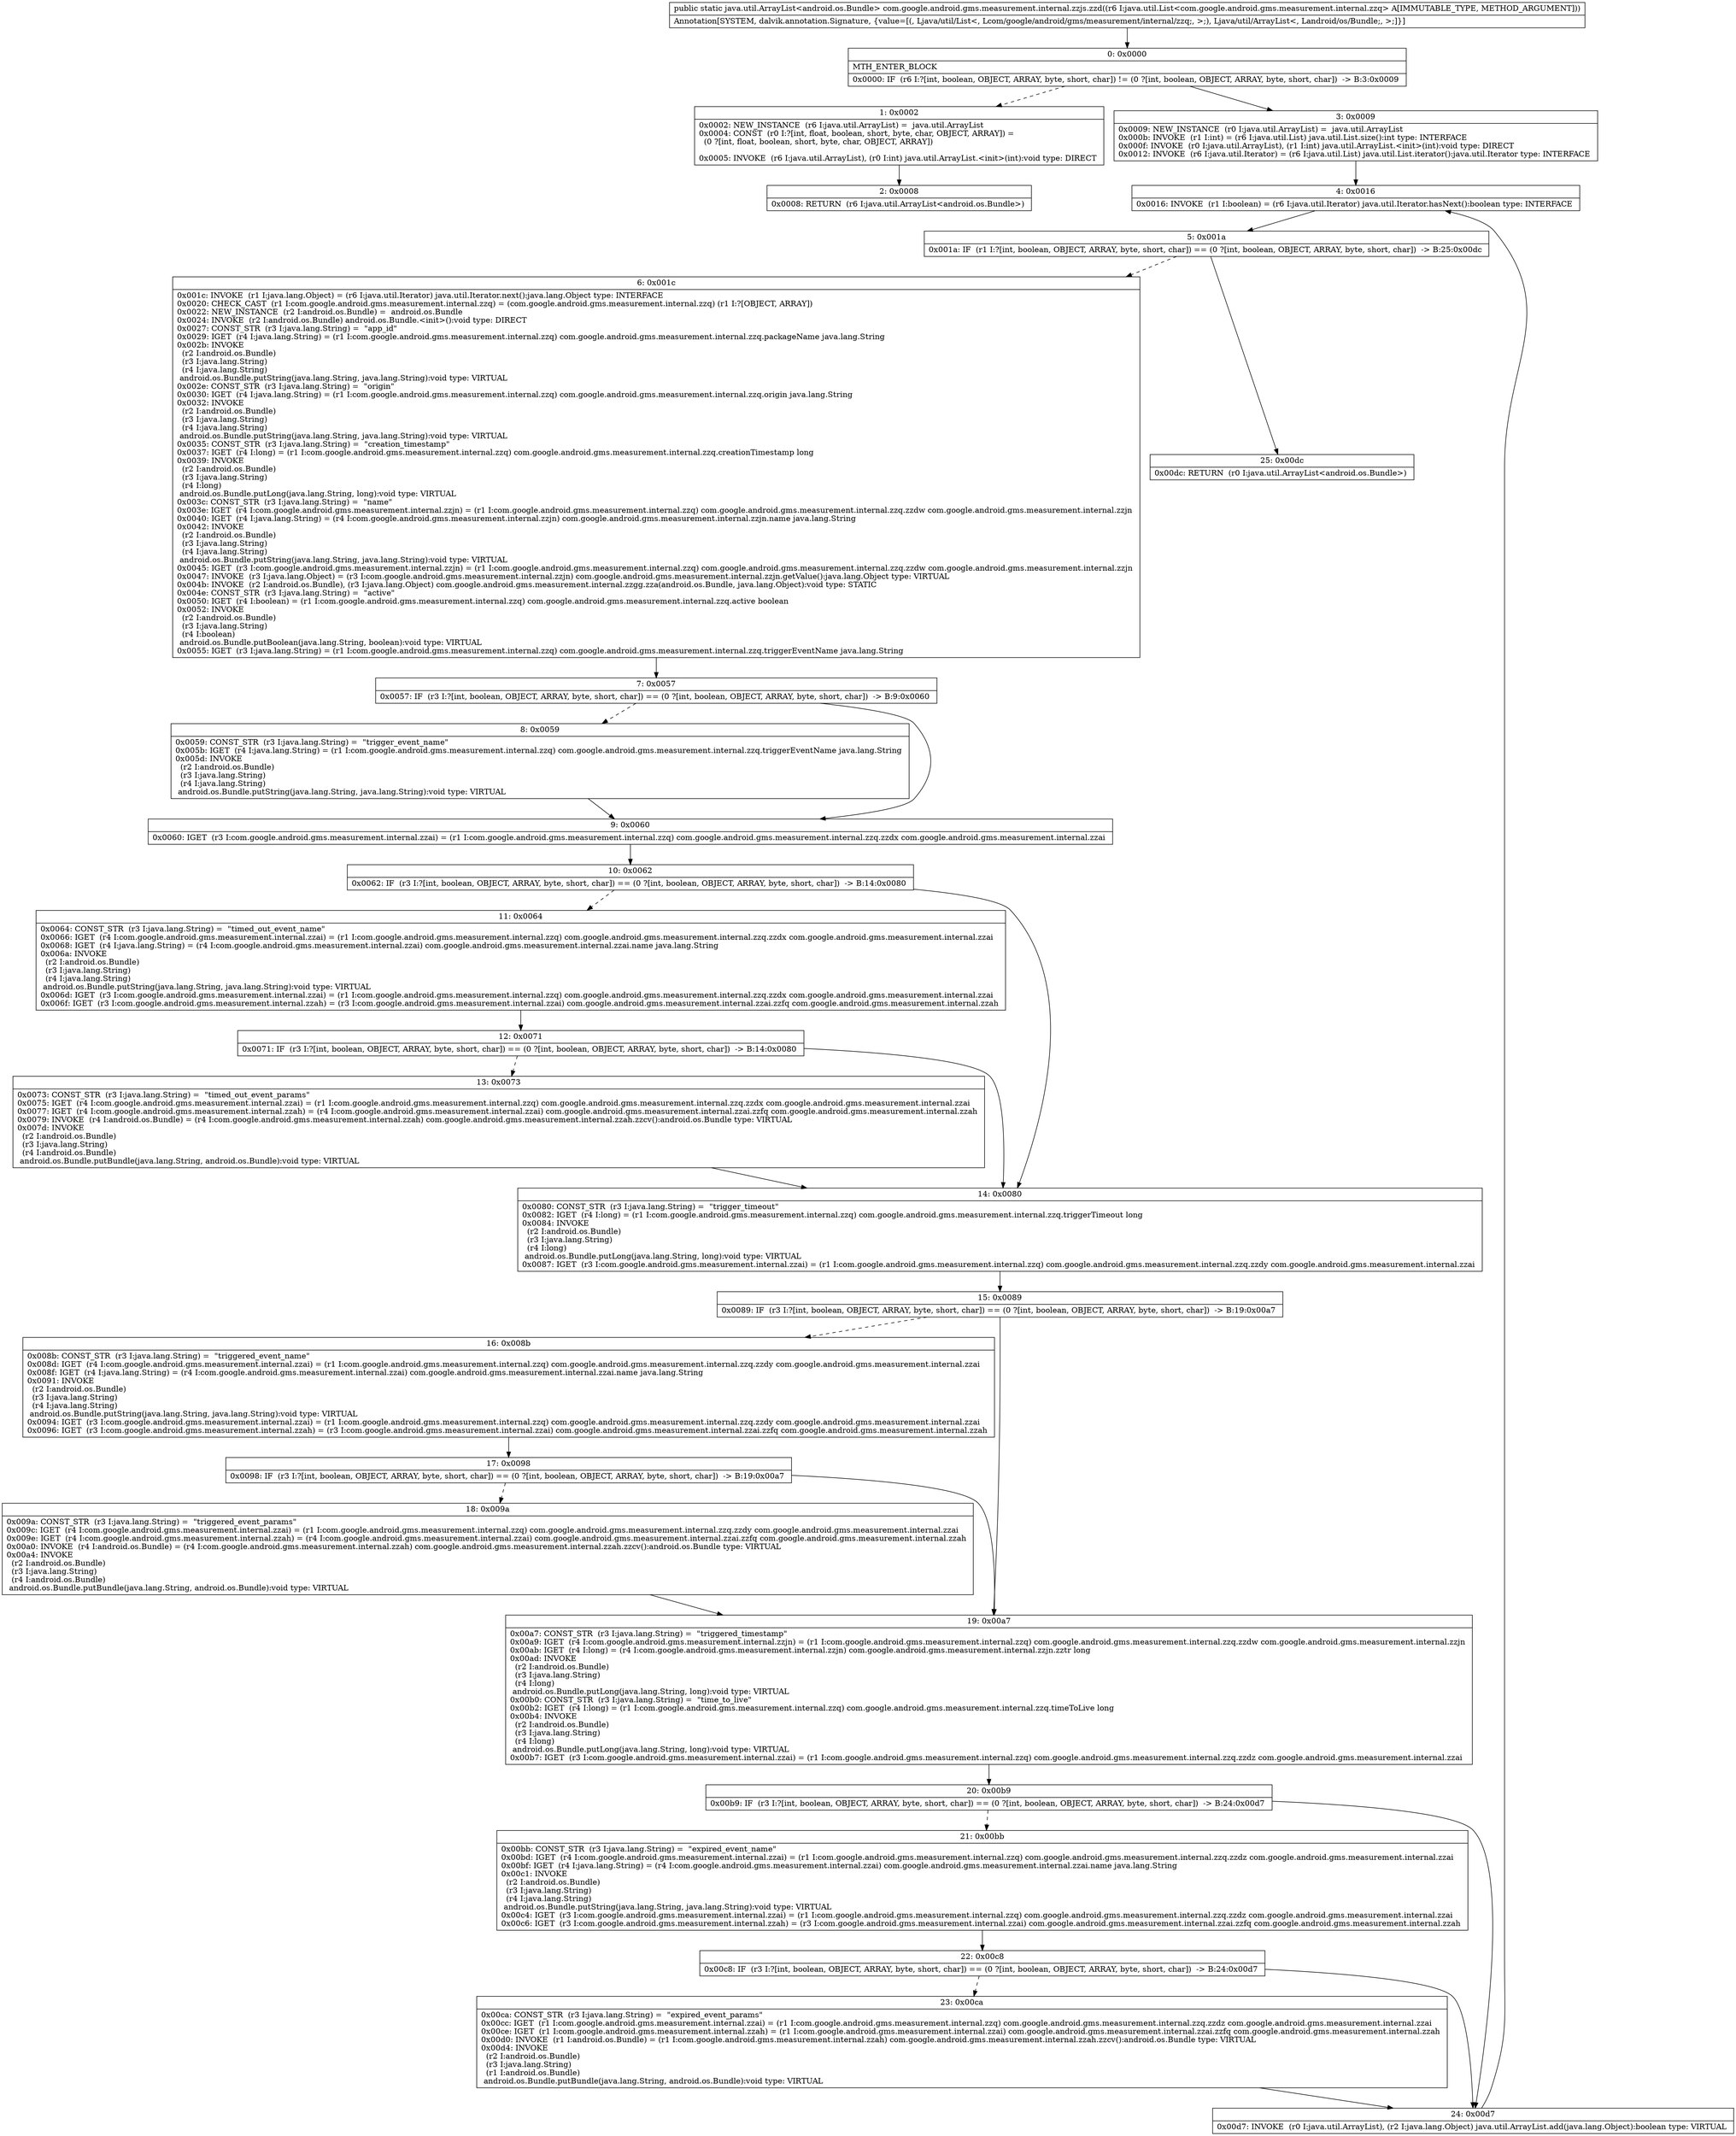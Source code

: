 digraph "CFG forcom.google.android.gms.measurement.internal.zzjs.zzd(Ljava\/util\/List;)Ljava\/util\/ArrayList;" {
Node_0 [shape=record,label="{0\:\ 0x0000|MTH_ENTER_BLOCK\l|0x0000: IF  (r6 I:?[int, boolean, OBJECT, ARRAY, byte, short, char]) != (0 ?[int, boolean, OBJECT, ARRAY, byte, short, char])  \-\> B:3:0x0009 \l}"];
Node_1 [shape=record,label="{1\:\ 0x0002|0x0002: NEW_INSTANCE  (r6 I:java.util.ArrayList) =  java.util.ArrayList \l0x0004: CONST  (r0 I:?[int, float, boolean, short, byte, char, OBJECT, ARRAY]) = \l  (0 ?[int, float, boolean, short, byte, char, OBJECT, ARRAY])\l \l0x0005: INVOKE  (r6 I:java.util.ArrayList), (r0 I:int) java.util.ArrayList.\<init\>(int):void type: DIRECT \l}"];
Node_2 [shape=record,label="{2\:\ 0x0008|0x0008: RETURN  (r6 I:java.util.ArrayList\<android.os.Bundle\>) \l}"];
Node_3 [shape=record,label="{3\:\ 0x0009|0x0009: NEW_INSTANCE  (r0 I:java.util.ArrayList) =  java.util.ArrayList \l0x000b: INVOKE  (r1 I:int) = (r6 I:java.util.List) java.util.List.size():int type: INTERFACE \l0x000f: INVOKE  (r0 I:java.util.ArrayList), (r1 I:int) java.util.ArrayList.\<init\>(int):void type: DIRECT \l0x0012: INVOKE  (r6 I:java.util.Iterator) = (r6 I:java.util.List) java.util.List.iterator():java.util.Iterator type: INTERFACE \l}"];
Node_4 [shape=record,label="{4\:\ 0x0016|0x0016: INVOKE  (r1 I:boolean) = (r6 I:java.util.Iterator) java.util.Iterator.hasNext():boolean type: INTERFACE \l}"];
Node_5 [shape=record,label="{5\:\ 0x001a|0x001a: IF  (r1 I:?[int, boolean, OBJECT, ARRAY, byte, short, char]) == (0 ?[int, boolean, OBJECT, ARRAY, byte, short, char])  \-\> B:25:0x00dc \l}"];
Node_6 [shape=record,label="{6\:\ 0x001c|0x001c: INVOKE  (r1 I:java.lang.Object) = (r6 I:java.util.Iterator) java.util.Iterator.next():java.lang.Object type: INTERFACE \l0x0020: CHECK_CAST  (r1 I:com.google.android.gms.measurement.internal.zzq) = (com.google.android.gms.measurement.internal.zzq) (r1 I:?[OBJECT, ARRAY]) \l0x0022: NEW_INSTANCE  (r2 I:android.os.Bundle) =  android.os.Bundle \l0x0024: INVOKE  (r2 I:android.os.Bundle) android.os.Bundle.\<init\>():void type: DIRECT \l0x0027: CONST_STR  (r3 I:java.lang.String) =  \"app_id\" \l0x0029: IGET  (r4 I:java.lang.String) = (r1 I:com.google.android.gms.measurement.internal.zzq) com.google.android.gms.measurement.internal.zzq.packageName java.lang.String \l0x002b: INVOKE  \l  (r2 I:android.os.Bundle)\l  (r3 I:java.lang.String)\l  (r4 I:java.lang.String)\l android.os.Bundle.putString(java.lang.String, java.lang.String):void type: VIRTUAL \l0x002e: CONST_STR  (r3 I:java.lang.String) =  \"origin\" \l0x0030: IGET  (r4 I:java.lang.String) = (r1 I:com.google.android.gms.measurement.internal.zzq) com.google.android.gms.measurement.internal.zzq.origin java.lang.String \l0x0032: INVOKE  \l  (r2 I:android.os.Bundle)\l  (r3 I:java.lang.String)\l  (r4 I:java.lang.String)\l android.os.Bundle.putString(java.lang.String, java.lang.String):void type: VIRTUAL \l0x0035: CONST_STR  (r3 I:java.lang.String) =  \"creation_timestamp\" \l0x0037: IGET  (r4 I:long) = (r1 I:com.google.android.gms.measurement.internal.zzq) com.google.android.gms.measurement.internal.zzq.creationTimestamp long \l0x0039: INVOKE  \l  (r2 I:android.os.Bundle)\l  (r3 I:java.lang.String)\l  (r4 I:long)\l android.os.Bundle.putLong(java.lang.String, long):void type: VIRTUAL \l0x003c: CONST_STR  (r3 I:java.lang.String) =  \"name\" \l0x003e: IGET  (r4 I:com.google.android.gms.measurement.internal.zzjn) = (r1 I:com.google.android.gms.measurement.internal.zzq) com.google.android.gms.measurement.internal.zzq.zzdw com.google.android.gms.measurement.internal.zzjn \l0x0040: IGET  (r4 I:java.lang.String) = (r4 I:com.google.android.gms.measurement.internal.zzjn) com.google.android.gms.measurement.internal.zzjn.name java.lang.String \l0x0042: INVOKE  \l  (r2 I:android.os.Bundle)\l  (r3 I:java.lang.String)\l  (r4 I:java.lang.String)\l android.os.Bundle.putString(java.lang.String, java.lang.String):void type: VIRTUAL \l0x0045: IGET  (r3 I:com.google.android.gms.measurement.internal.zzjn) = (r1 I:com.google.android.gms.measurement.internal.zzq) com.google.android.gms.measurement.internal.zzq.zzdw com.google.android.gms.measurement.internal.zzjn \l0x0047: INVOKE  (r3 I:java.lang.Object) = (r3 I:com.google.android.gms.measurement.internal.zzjn) com.google.android.gms.measurement.internal.zzjn.getValue():java.lang.Object type: VIRTUAL \l0x004b: INVOKE  (r2 I:android.os.Bundle), (r3 I:java.lang.Object) com.google.android.gms.measurement.internal.zzgg.zza(android.os.Bundle, java.lang.Object):void type: STATIC \l0x004e: CONST_STR  (r3 I:java.lang.String) =  \"active\" \l0x0050: IGET  (r4 I:boolean) = (r1 I:com.google.android.gms.measurement.internal.zzq) com.google.android.gms.measurement.internal.zzq.active boolean \l0x0052: INVOKE  \l  (r2 I:android.os.Bundle)\l  (r3 I:java.lang.String)\l  (r4 I:boolean)\l android.os.Bundle.putBoolean(java.lang.String, boolean):void type: VIRTUAL \l0x0055: IGET  (r3 I:java.lang.String) = (r1 I:com.google.android.gms.measurement.internal.zzq) com.google.android.gms.measurement.internal.zzq.triggerEventName java.lang.String \l}"];
Node_7 [shape=record,label="{7\:\ 0x0057|0x0057: IF  (r3 I:?[int, boolean, OBJECT, ARRAY, byte, short, char]) == (0 ?[int, boolean, OBJECT, ARRAY, byte, short, char])  \-\> B:9:0x0060 \l}"];
Node_8 [shape=record,label="{8\:\ 0x0059|0x0059: CONST_STR  (r3 I:java.lang.String) =  \"trigger_event_name\" \l0x005b: IGET  (r4 I:java.lang.String) = (r1 I:com.google.android.gms.measurement.internal.zzq) com.google.android.gms.measurement.internal.zzq.triggerEventName java.lang.String \l0x005d: INVOKE  \l  (r2 I:android.os.Bundle)\l  (r3 I:java.lang.String)\l  (r4 I:java.lang.String)\l android.os.Bundle.putString(java.lang.String, java.lang.String):void type: VIRTUAL \l}"];
Node_9 [shape=record,label="{9\:\ 0x0060|0x0060: IGET  (r3 I:com.google.android.gms.measurement.internal.zzai) = (r1 I:com.google.android.gms.measurement.internal.zzq) com.google.android.gms.measurement.internal.zzq.zzdx com.google.android.gms.measurement.internal.zzai \l}"];
Node_10 [shape=record,label="{10\:\ 0x0062|0x0062: IF  (r3 I:?[int, boolean, OBJECT, ARRAY, byte, short, char]) == (0 ?[int, boolean, OBJECT, ARRAY, byte, short, char])  \-\> B:14:0x0080 \l}"];
Node_11 [shape=record,label="{11\:\ 0x0064|0x0064: CONST_STR  (r3 I:java.lang.String) =  \"timed_out_event_name\" \l0x0066: IGET  (r4 I:com.google.android.gms.measurement.internal.zzai) = (r1 I:com.google.android.gms.measurement.internal.zzq) com.google.android.gms.measurement.internal.zzq.zzdx com.google.android.gms.measurement.internal.zzai \l0x0068: IGET  (r4 I:java.lang.String) = (r4 I:com.google.android.gms.measurement.internal.zzai) com.google.android.gms.measurement.internal.zzai.name java.lang.String \l0x006a: INVOKE  \l  (r2 I:android.os.Bundle)\l  (r3 I:java.lang.String)\l  (r4 I:java.lang.String)\l android.os.Bundle.putString(java.lang.String, java.lang.String):void type: VIRTUAL \l0x006d: IGET  (r3 I:com.google.android.gms.measurement.internal.zzai) = (r1 I:com.google.android.gms.measurement.internal.zzq) com.google.android.gms.measurement.internal.zzq.zzdx com.google.android.gms.measurement.internal.zzai \l0x006f: IGET  (r3 I:com.google.android.gms.measurement.internal.zzah) = (r3 I:com.google.android.gms.measurement.internal.zzai) com.google.android.gms.measurement.internal.zzai.zzfq com.google.android.gms.measurement.internal.zzah \l}"];
Node_12 [shape=record,label="{12\:\ 0x0071|0x0071: IF  (r3 I:?[int, boolean, OBJECT, ARRAY, byte, short, char]) == (0 ?[int, boolean, OBJECT, ARRAY, byte, short, char])  \-\> B:14:0x0080 \l}"];
Node_13 [shape=record,label="{13\:\ 0x0073|0x0073: CONST_STR  (r3 I:java.lang.String) =  \"timed_out_event_params\" \l0x0075: IGET  (r4 I:com.google.android.gms.measurement.internal.zzai) = (r1 I:com.google.android.gms.measurement.internal.zzq) com.google.android.gms.measurement.internal.zzq.zzdx com.google.android.gms.measurement.internal.zzai \l0x0077: IGET  (r4 I:com.google.android.gms.measurement.internal.zzah) = (r4 I:com.google.android.gms.measurement.internal.zzai) com.google.android.gms.measurement.internal.zzai.zzfq com.google.android.gms.measurement.internal.zzah \l0x0079: INVOKE  (r4 I:android.os.Bundle) = (r4 I:com.google.android.gms.measurement.internal.zzah) com.google.android.gms.measurement.internal.zzah.zzcv():android.os.Bundle type: VIRTUAL \l0x007d: INVOKE  \l  (r2 I:android.os.Bundle)\l  (r3 I:java.lang.String)\l  (r4 I:android.os.Bundle)\l android.os.Bundle.putBundle(java.lang.String, android.os.Bundle):void type: VIRTUAL \l}"];
Node_14 [shape=record,label="{14\:\ 0x0080|0x0080: CONST_STR  (r3 I:java.lang.String) =  \"trigger_timeout\" \l0x0082: IGET  (r4 I:long) = (r1 I:com.google.android.gms.measurement.internal.zzq) com.google.android.gms.measurement.internal.zzq.triggerTimeout long \l0x0084: INVOKE  \l  (r2 I:android.os.Bundle)\l  (r3 I:java.lang.String)\l  (r4 I:long)\l android.os.Bundle.putLong(java.lang.String, long):void type: VIRTUAL \l0x0087: IGET  (r3 I:com.google.android.gms.measurement.internal.zzai) = (r1 I:com.google.android.gms.measurement.internal.zzq) com.google.android.gms.measurement.internal.zzq.zzdy com.google.android.gms.measurement.internal.zzai \l}"];
Node_15 [shape=record,label="{15\:\ 0x0089|0x0089: IF  (r3 I:?[int, boolean, OBJECT, ARRAY, byte, short, char]) == (0 ?[int, boolean, OBJECT, ARRAY, byte, short, char])  \-\> B:19:0x00a7 \l}"];
Node_16 [shape=record,label="{16\:\ 0x008b|0x008b: CONST_STR  (r3 I:java.lang.String) =  \"triggered_event_name\" \l0x008d: IGET  (r4 I:com.google.android.gms.measurement.internal.zzai) = (r1 I:com.google.android.gms.measurement.internal.zzq) com.google.android.gms.measurement.internal.zzq.zzdy com.google.android.gms.measurement.internal.zzai \l0x008f: IGET  (r4 I:java.lang.String) = (r4 I:com.google.android.gms.measurement.internal.zzai) com.google.android.gms.measurement.internal.zzai.name java.lang.String \l0x0091: INVOKE  \l  (r2 I:android.os.Bundle)\l  (r3 I:java.lang.String)\l  (r4 I:java.lang.String)\l android.os.Bundle.putString(java.lang.String, java.lang.String):void type: VIRTUAL \l0x0094: IGET  (r3 I:com.google.android.gms.measurement.internal.zzai) = (r1 I:com.google.android.gms.measurement.internal.zzq) com.google.android.gms.measurement.internal.zzq.zzdy com.google.android.gms.measurement.internal.zzai \l0x0096: IGET  (r3 I:com.google.android.gms.measurement.internal.zzah) = (r3 I:com.google.android.gms.measurement.internal.zzai) com.google.android.gms.measurement.internal.zzai.zzfq com.google.android.gms.measurement.internal.zzah \l}"];
Node_17 [shape=record,label="{17\:\ 0x0098|0x0098: IF  (r3 I:?[int, boolean, OBJECT, ARRAY, byte, short, char]) == (0 ?[int, boolean, OBJECT, ARRAY, byte, short, char])  \-\> B:19:0x00a7 \l}"];
Node_18 [shape=record,label="{18\:\ 0x009a|0x009a: CONST_STR  (r3 I:java.lang.String) =  \"triggered_event_params\" \l0x009c: IGET  (r4 I:com.google.android.gms.measurement.internal.zzai) = (r1 I:com.google.android.gms.measurement.internal.zzq) com.google.android.gms.measurement.internal.zzq.zzdy com.google.android.gms.measurement.internal.zzai \l0x009e: IGET  (r4 I:com.google.android.gms.measurement.internal.zzah) = (r4 I:com.google.android.gms.measurement.internal.zzai) com.google.android.gms.measurement.internal.zzai.zzfq com.google.android.gms.measurement.internal.zzah \l0x00a0: INVOKE  (r4 I:android.os.Bundle) = (r4 I:com.google.android.gms.measurement.internal.zzah) com.google.android.gms.measurement.internal.zzah.zzcv():android.os.Bundle type: VIRTUAL \l0x00a4: INVOKE  \l  (r2 I:android.os.Bundle)\l  (r3 I:java.lang.String)\l  (r4 I:android.os.Bundle)\l android.os.Bundle.putBundle(java.lang.String, android.os.Bundle):void type: VIRTUAL \l}"];
Node_19 [shape=record,label="{19\:\ 0x00a7|0x00a7: CONST_STR  (r3 I:java.lang.String) =  \"triggered_timestamp\" \l0x00a9: IGET  (r4 I:com.google.android.gms.measurement.internal.zzjn) = (r1 I:com.google.android.gms.measurement.internal.zzq) com.google.android.gms.measurement.internal.zzq.zzdw com.google.android.gms.measurement.internal.zzjn \l0x00ab: IGET  (r4 I:long) = (r4 I:com.google.android.gms.measurement.internal.zzjn) com.google.android.gms.measurement.internal.zzjn.zztr long \l0x00ad: INVOKE  \l  (r2 I:android.os.Bundle)\l  (r3 I:java.lang.String)\l  (r4 I:long)\l android.os.Bundle.putLong(java.lang.String, long):void type: VIRTUAL \l0x00b0: CONST_STR  (r3 I:java.lang.String) =  \"time_to_live\" \l0x00b2: IGET  (r4 I:long) = (r1 I:com.google.android.gms.measurement.internal.zzq) com.google.android.gms.measurement.internal.zzq.timeToLive long \l0x00b4: INVOKE  \l  (r2 I:android.os.Bundle)\l  (r3 I:java.lang.String)\l  (r4 I:long)\l android.os.Bundle.putLong(java.lang.String, long):void type: VIRTUAL \l0x00b7: IGET  (r3 I:com.google.android.gms.measurement.internal.zzai) = (r1 I:com.google.android.gms.measurement.internal.zzq) com.google.android.gms.measurement.internal.zzq.zzdz com.google.android.gms.measurement.internal.zzai \l}"];
Node_20 [shape=record,label="{20\:\ 0x00b9|0x00b9: IF  (r3 I:?[int, boolean, OBJECT, ARRAY, byte, short, char]) == (0 ?[int, boolean, OBJECT, ARRAY, byte, short, char])  \-\> B:24:0x00d7 \l}"];
Node_21 [shape=record,label="{21\:\ 0x00bb|0x00bb: CONST_STR  (r3 I:java.lang.String) =  \"expired_event_name\" \l0x00bd: IGET  (r4 I:com.google.android.gms.measurement.internal.zzai) = (r1 I:com.google.android.gms.measurement.internal.zzq) com.google.android.gms.measurement.internal.zzq.zzdz com.google.android.gms.measurement.internal.zzai \l0x00bf: IGET  (r4 I:java.lang.String) = (r4 I:com.google.android.gms.measurement.internal.zzai) com.google.android.gms.measurement.internal.zzai.name java.lang.String \l0x00c1: INVOKE  \l  (r2 I:android.os.Bundle)\l  (r3 I:java.lang.String)\l  (r4 I:java.lang.String)\l android.os.Bundle.putString(java.lang.String, java.lang.String):void type: VIRTUAL \l0x00c4: IGET  (r3 I:com.google.android.gms.measurement.internal.zzai) = (r1 I:com.google.android.gms.measurement.internal.zzq) com.google.android.gms.measurement.internal.zzq.zzdz com.google.android.gms.measurement.internal.zzai \l0x00c6: IGET  (r3 I:com.google.android.gms.measurement.internal.zzah) = (r3 I:com.google.android.gms.measurement.internal.zzai) com.google.android.gms.measurement.internal.zzai.zzfq com.google.android.gms.measurement.internal.zzah \l}"];
Node_22 [shape=record,label="{22\:\ 0x00c8|0x00c8: IF  (r3 I:?[int, boolean, OBJECT, ARRAY, byte, short, char]) == (0 ?[int, boolean, OBJECT, ARRAY, byte, short, char])  \-\> B:24:0x00d7 \l}"];
Node_23 [shape=record,label="{23\:\ 0x00ca|0x00ca: CONST_STR  (r3 I:java.lang.String) =  \"expired_event_params\" \l0x00cc: IGET  (r1 I:com.google.android.gms.measurement.internal.zzai) = (r1 I:com.google.android.gms.measurement.internal.zzq) com.google.android.gms.measurement.internal.zzq.zzdz com.google.android.gms.measurement.internal.zzai \l0x00ce: IGET  (r1 I:com.google.android.gms.measurement.internal.zzah) = (r1 I:com.google.android.gms.measurement.internal.zzai) com.google.android.gms.measurement.internal.zzai.zzfq com.google.android.gms.measurement.internal.zzah \l0x00d0: INVOKE  (r1 I:android.os.Bundle) = (r1 I:com.google.android.gms.measurement.internal.zzah) com.google.android.gms.measurement.internal.zzah.zzcv():android.os.Bundle type: VIRTUAL \l0x00d4: INVOKE  \l  (r2 I:android.os.Bundle)\l  (r3 I:java.lang.String)\l  (r1 I:android.os.Bundle)\l android.os.Bundle.putBundle(java.lang.String, android.os.Bundle):void type: VIRTUAL \l}"];
Node_24 [shape=record,label="{24\:\ 0x00d7|0x00d7: INVOKE  (r0 I:java.util.ArrayList), (r2 I:java.lang.Object) java.util.ArrayList.add(java.lang.Object):boolean type: VIRTUAL \l}"];
Node_25 [shape=record,label="{25\:\ 0x00dc|0x00dc: RETURN  (r0 I:java.util.ArrayList\<android.os.Bundle\>) \l}"];
MethodNode[shape=record,label="{public static java.util.ArrayList\<android.os.Bundle\> com.google.android.gms.measurement.internal.zzjs.zzd((r6 I:java.util.List\<com.google.android.gms.measurement.internal.zzq\> A[IMMUTABLE_TYPE, METHOD_ARGUMENT]))  | Annotation[SYSTEM, dalvik.annotation.Signature, \{value=[(, Ljava\/util\/List\<, Lcom\/google\/android\/gms\/measurement\/internal\/zzq;, \>;), Ljava\/util\/ArrayList\<, Landroid\/os\/Bundle;, \>;]\}]\l}"];
MethodNode -> Node_0;
Node_0 -> Node_1[style=dashed];
Node_0 -> Node_3;
Node_1 -> Node_2;
Node_3 -> Node_4;
Node_4 -> Node_5;
Node_5 -> Node_6[style=dashed];
Node_5 -> Node_25;
Node_6 -> Node_7;
Node_7 -> Node_8[style=dashed];
Node_7 -> Node_9;
Node_8 -> Node_9;
Node_9 -> Node_10;
Node_10 -> Node_11[style=dashed];
Node_10 -> Node_14;
Node_11 -> Node_12;
Node_12 -> Node_13[style=dashed];
Node_12 -> Node_14;
Node_13 -> Node_14;
Node_14 -> Node_15;
Node_15 -> Node_16[style=dashed];
Node_15 -> Node_19;
Node_16 -> Node_17;
Node_17 -> Node_18[style=dashed];
Node_17 -> Node_19;
Node_18 -> Node_19;
Node_19 -> Node_20;
Node_20 -> Node_21[style=dashed];
Node_20 -> Node_24;
Node_21 -> Node_22;
Node_22 -> Node_23[style=dashed];
Node_22 -> Node_24;
Node_23 -> Node_24;
Node_24 -> Node_4;
}

